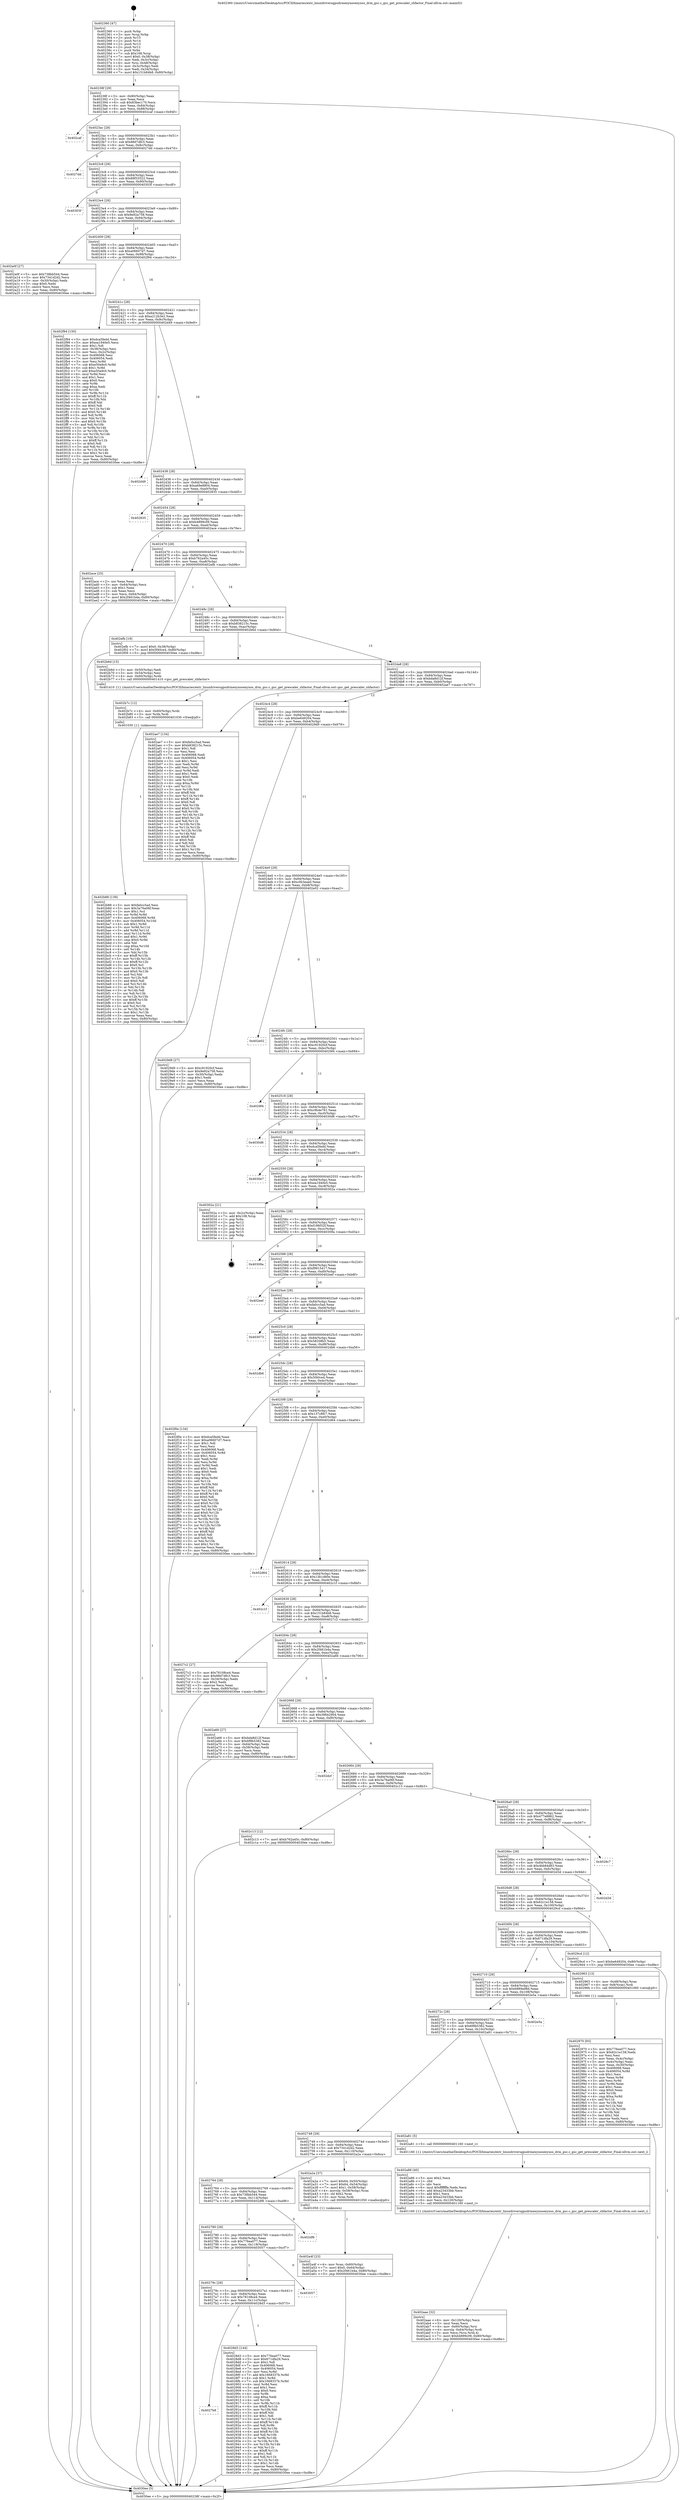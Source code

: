 digraph "0x402360" {
  label = "0x402360 (/mnt/c/Users/mathe/Desktop/tcc/POCII/binaries/extr_linuxdriversgpudrmexynosexynos_drm_gsc.c_gsc_get_prescaler_shfactor_Final-ollvm.out::main(0))"
  labelloc = "t"
  node[shape=record]

  Entry [label="",width=0.3,height=0.3,shape=circle,fillcolor=black,style=filled]
  "0x40238f" [label="{
     0x40238f [29]\l
     | [instrs]\l
     &nbsp;&nbsp;0x40238f \<+3\>: mov -0x80(%rbp),%eax\l
     &nbsp;&nbsp;0x402392 \<+2\>: mov %eax,%ecx\l
     &nbsp;&nbsp;0x402394 \<+6\>: sub $0x83bec170,%ecx\l
     &nbsp;&nbsp;0x40239a \<+6\>: mov %eax,-0x84(%rbp)\l
     &nbsp;&nbsp;0x4023a0 \<+6\>: mov %ecx,-0x88(%rbp)\l
     &nbsp;&nbsp;0x4023a6 \<+6\>: je 0000000000402caf \<main+0x94f\>\l
  }"]
  "0x402caf" [label="{
     0x402caf\l
  }", style=dashed]
  "0x4023ac" [label="{
     0x4023ac [28]\l
     | [instrs]\l
     &nbsp;&nbsp;0x4023ac \<+5\>: jmp 00000000004023b1 \<main+0x51\>\l
     &nbsp;&nbsp;0x4023b1 \<+6\>: mov -0x84(%rbp),%eax\l
     &nbsp;&nbsp;0x4023b7 \<+5\>: sub $0x88d7dfc3,%eax\l
     &nbsp;&nbsp;0x4023bc \<+6\>: mov %eax,-0x8c(%rbp)\l
     &nbsp;&nbsp;0x4023c2 \<+6\>: je 00000000004027dd \<main+0x47d\>\l
  }"]
  Exit [label="",width=0.3,height=0.3,shape=circle,fillcolor=black,style=filled,peripheries=2]
  "0x4027dd" [label="{
     0x4027dd\l
  }", style=dashed]
  "0x4023c8" [label="{
     0x4023c8 [28]\l
     | [instrs]\l
     &nbsp;&nbsp;0x4023c8 \<+5\>: jmp 00000000004023cd \<main+0x6d\>\l
     &nbsp;&nbsp;0x4023cd \<+6\>: mov -0x84(%rbp),%eax\l
     &nbsp;&nbsp;0x4023d3 \<+5\>: sub $0x89f33522,%eax\l
     &nbsp;&nbsp;0x4023d8 \<+6\>: mov %eax,-0x90(%rbp)\l
     &nbsp;&nbsp;0x4023de \<+6\>: je 000000000040303f \<main+0xcdf\>\l
  }"]
  "0x402b88" [label="{
     0x402b88 [139]\l
     | [instrs]\l
     &nbsp;&nbsp;0x402b88 \<+5\>: mov $0xfa0cc5ad,%esi\l
     &nbsp;&nbsp;0x402b8d \<+5\>: mov $0x3a76a06f,%eax\l
     &nbsp;&nbsp;0x402b92 \<+2\>: mov $0x1,%cl\l
     &nbsp;&nbsp;0x402b94 \<+3\>: xor %r8d,%r8d\l
     &nbsp;&nbsp;0x402b97 \<+8\>: mov 0x406068,%r9d\l
     &nbsp;&nbsp;0x402b9f \<+8\>: mov 0x406054,%r10d\l
     &nbsp;&nbsp;0x402ba7 \<+4\>: sub $0x1,%r8d\l
     &nbsp;&nbsp;0x402bab \<+3\>: mov %r9d,%r11d\l
     &nbsp;&nbsp;0x402bae \<+3\>: add %r8d,%r11d\l
     &nbsp;&nbsp;0x402bb1 \<+4\>: imul %r11d,%r9d\l
     &nbsp;&nbsp;0x402bb5 \<+4\>: and $0x1,%r9d\l
     &nbsp;&nbsp;0x402bb9 \<+4\>: cmp $0x0,%r9d\l
     &nbsp;&nbsp;0x402bbd \<+3\>: sete %bl\l
     &nbsp;&nbsp;0x402bc0 \<+4\>: cmp $0xa,%r10d\l
     &nbsp;&nbsp;0x402bc4 \<+4\>: setl %r14b\l
     &nbsp;&nbsp;0x402bc8 \<+3\>: mov %bl,%r15b\l
     &nbsp;&nbsp;0x402bcb \<+4\>: xor $0xff,%r15b\l
     &nbsp;&nbsp;0x402bcf \<+3\>: mov %r14b,%r12b\l
     &nbsp;&nbsp;0x402bd2 \<+4\>: xor $0xff,%r12b\l
     &nbsp;&nbsp;0x402bd6 \<+3\>: xor $0x0,%cl\l
     &nbsp;&nbsp;0x402bd9 \<+3\>: mov %r15b,%r13b\l
     &nbsp;&nbsp;0x402bdc \<+4\>: and $0x0,%r13b\l
     &nbsp;&nbsp;0x402be0 \<+2\>: and %cl,%bl\l
     &nbsp;&nbsp;0x402be2 \<+3\>: mov %r12b,%dl\l
     &nbsp;&nbsp;0x402be5 \<+3\>: and $0x0,%dl\l
     &nbsp;&nbsp;0x402be8 \<+3\>: and %cl,%r14b\l
     &nbsp;&nbsp;0x402beb \<+3\>: or %bl,%r13b\l
     &nbsp;&nbsp;0x402bee \<+3\>: or %r14b,%dl\l
     &nbsp;&nbsp;0x402bf1 \<+3\>: xor %dl,%r13b\l
     &nbsp;&nbsp;0x402bf4 \<+3\>: or %r12b,%r15b\l
     &nbsp;&nbsp;0x402bf7 \<+4\>: xor $0xff,%r15b\l
     &nbsp;&nbsp;0x402bfb \<+3\>: or $0x0,%cl\l
     &nbsp;&nbsp;0x402bfe \<+3\>: and %cl,%r15b\l
     &nbsp;&nbsp;0x402c01 \<+3\>: or %r15b,%r13b\l
     &nbsp;&nbsp;0x402c04 \<+4\>: test $0x1,%r13b\l
     &nbsp;&nbsp;0x402c08 \<+3\>: cmovne %eax,%esi\l
     &nbsp;&nbsp;0x402c0b \<+3\>: mov %esi,-0x80(%rbp)\l
     &nbsp;&nbsp;0x402c0e \<+5\>: jmp 00000000004030ee \<main+0xd8e\>\l
  }"]
  "0x40303f" [label="{
     0x40303f\l
  }", style=dashed]
  "0x4023e4" [label="{
     0x4023e4 [28]\l
     | [instrs]\l
     &nbsp;&nbsp;0x4023e4 \<+5\>: jmp 00000000004023e9 \<main+0x89\>\l
     &nbsp;&nbsp;0x4023e9 \<+6\>: mov -0x84(%rbp),%eax\l
     &nbsp;&nbsp;0x4023ef \<+5\>: sub $0x9e92a758,%eax\l
     &nbsp;&nbsp;0x4023f4 \<+6\>: mov %eax,-0x94(%rbp)\l
     &nbsp;&nbsp;0x4023fa \<+6\>: je 0000000000402a0f \<main+0x6af\>\l
  }"]
  "0x402b7c" [label="{
     0x402b7c [12]\l
     | [instrs]\l
     &nbsp;&nbsp;0x402b7c \<+4\>: mov -0x60(%rbp),%rdx\l
     &nbsp;&nbsp;0x402b80 \<+3\>: mov %rdx,%rdi\l
     &nbsp;&nbsp;0x402b83 \<+5\>: call 0000000000401030 \<free@plt\>\l
     | [calls]\l
     &nbsp;&nbsp;0x401030 \{1\} (unknown)\l
  }"]
  "0x402a0f" [label="{
     0x402a0f [27]\l
     | [instrs]\l
     &nbsp;&nbsp;0x402a0f \<+5\>: mov $0x738bb544,%eax\l
     &nbsp;&nbsp;0x402a14 \<+5\>: mov $0x7341d2d2,%ecx\l
     &nbsp;&nbsp;0x402a19 \<+3\>: mov -0x30(%rbp),%edx\l
     &nbsp;&nbsp;0x402a1c \<+3\>: cmp $0x0,%edx\l
     &nbsp;&nbsp;0x402a1f \<+3\>: cmove %ecx,%eax\l
     &nbsp;&nbsp;0x402a22 \<+3\>: mov %eax,-0x80(%rbp)\l
     &nbsp;&nbsp;0x402a25 \<+5\>: jmp 00000000004030ee \<main+0xd8e\>\l
  }"]
  "0x402400" [label="{
     0x402400 [28]\l
     | [instrs]\l
     &nbsp;&nbsp;0x402400 \<+5\>: jmp 0000000000402405 \<main+0xa5\>\l
     &nbsp;&nbsp;0x402405 \<+6\>: mov -0x84(%rbp),%eax\l
     &nbsp;&nbsp;0x40240b \<+5\>: sub $0xa06607d7,%eax\l
     &nbsp;&nbsp;0x402410 \<+6\>: mov %eax,-0x98(%rbp)\l
     &nbsp;&nbsp;0x402416 \<+6\>: je 0000000000402f94 \<main+0xc34\>\l
  }"]
  "0x402aae" [label="{
     0x402aae [32]\l
     | [instrs]\l
     &nbsp;&nbsp;0x402aae \<+6\>: mov -0x120(%rbp),%ecx\l
     &nbsp;&nbsp;0x402ab4 \<+3\>: imul %eax,%ecx\l
     &nbsp;&nbsp;0x402ab7 \<+4\>: mov -0x60(%rbp),%rsi\l
     &nbsp;&nbsp;0x402abb \<+4\>: movslq -0x64(%rbp),%rdi\l
     &nbsp;&nbsp;0x402abf \<+3\>: mov %ecx,(%rsi,%rdi,4)\l
     &nbsp;&nbsp;0x402ac2 \<+7\>: movl $0xb4899c09,-0x80(%rbp)\l
     &nbsp;&nbsp;0x402ac9 \<+5\>: jmp 00000000004030ee \<main+0xd8e\>\l
  }"]
  "0x402f94" [label="{
     0x402f94 [150]\l
     | [instrs]\l
     &nbsp;&nbsp;0x402f94 \<+5\>: mov $0xdca5fedd,%eax\l
     &nbsp;&nbsp;0x402f99 \<+5\>: mov $0xea1940e5,%ecx\l
     &nbsp;&nbsp;0x402f9e \<+2\>: mov $0x1,%dl\l
     &nbsp;&nbsp;0x402fa0 \<+3\>: mov -0x38(%rbp),%esi\l
     &nbsp;&nbsp;0x402fa3 \<+3\>: mov %esi,-0x2c(%rbp)\l
     &nbsp;&nbsp;0x402fa6 \<+7\>: mov 0x406068,%esi\l
     &nbsp;&nbsp;0x402fad \<+7\>: mov 0x406054,%edi\l
     &nbsp;&nbsp;0x402fb4 \<+3\>: mov %esi,%r8d\l
     &nbsp;&nbsp;0x402fb7 \<+7\>: sub $0xe50a9c0,%r8d\l
     &nbsp;&nbsp;0x402fbe \<+4\>: sub $0x1,%r8d\l
     &nbsp;&nbsp;0x402fc2 \<+7\>: add $0xe50a9c0,%r8d\l
     &nbsp;&nbsp;0x402fc9 \<+4\>: imul %r8d,%esi\l
     &nbsp;&nbsp;0x402fcd \<+3\>: and $0x1,%esi\l
     &nbsp;&nbsp;0x402fd0 \<+3\>: cmp $0x0,%esi\l
     &nbsp;&nbsp;0x402fd3 \<+4\>: sete %r9b\l
     &nbsp;&nbsp;0x402fd7 \<+3\>: cmp $0xa,%edi\l
     &nbsp;&nbsp;0x402fda \<+4\>: setl %r10b\l
     &nbsp;&nbsp;0x402fde \<+3\>: mov %r9b,%r11b\l
     &nbsp;&nbsp;0x402fe1 \<+4\>: xor $0xff,%r11b\l
     &nbsp;&nbsp;0x402fe5 \<+3\>: mov %r10b,%bl\l
     &nbsp;&nbsp;0x402fe8 \<+3\>: xor $0xff,%bl\l
     &nbsp;&nbsp;0x402feb \<+3\>: xor $0x0,%dl\l
     &nbsp;&nbsp;0x402fee \<+3\>: mov %r11b,%r14b\l
     &nbsp;&nbsp;0x402ff1 \<+4\>: and $0x0,%r14b\l
     &nbsp;&nbsp;0x402ff5 \<+3\>: and %dl,%r9b\l
     &nbsp;&nbsp;0x402ff8 \<+3\>: mov %bl,%r15b\l
     &nbsp;&nbsp;0x402ffb \<+4\>: and $0x0,%r15b\l
     &nbsp;&nbsp;0x402fff \<+3\>: and %dl,%r10b\l
     &nbsp;&nbsp;0x403002 \<+3\>: or %r9b,%r14b\l
     &nbsp;&nbsp;0x403005 \<+3\>: or %r10b,%r15b\l
     &nbsp;&nbsp;0x403008 \<+3\>: xor %r15b,%r14b\l
     &nbsp;&nbsp;0x40300b \<+3\>: or %bl,%r11b\l
     &nbsp;&nbsp;0x40300e \<+4\>: xor $0xff,%r11b\l
     &nbsp;&nbsp;0x403012 \<+3\>: or $0x0,%dl\l
     &nbsp;&nbsp;0x403015 \<+3\>: and %dl,%r11b\l
     &nbsp;&nbsp;0x403018 \<+3\>: or %r11b,%r14b\l
     &nbsp;&nbsp;0x40301b \<+4\>: test $0x1,%r14b\l
     &nbsp;&nbsp;0x40301f \<+3\>: cmovne %ecx,%eax\l
     &nbsp;&nbsp;0x403022 \<+3\>: mov %eax,-0x80(%rbp)\l
     &nbsp;&nbsp;0x403025 \<+5\>: jmp 00000000004030ee \<main+0xd8e\>\l
  }"]
  "0x40241c" [label="{
     0x40241c [28]\l
     | [instrs]\l
     &nbsp;&nbsp;0x40241c \<+5\>: jmp 0000000000402421 \<main+0xc1\>\l
     &nbsp;&nbsp;0x402421 \<+6\>: mov -0x84(%rbp),%eax\l
     &nbsp;&nbsp;0x402427 \<+5\>: sub $0xa212b3e2,%eax\l
     &nbsp;&nbsp;0x40242c \<+6\>: mov %eax,-0x9c(%rbp)\l
     &nbsp;&nbsp;0x402432 \<+6\>: je 0000000000402d49 \<main+0x9e9\>\l
  }"]
  "0x402a86" [label="{
     0x402a86 [40]\l
     | [instrs]\l
     &nbsp;&nbsp;0x402a86 \<+5\>: mov $0x2,%ecx\l
     &nbsp;&nbsp;0x402a8b \<+1\>: cltd\l
     &nbsp;&nbsp;0x402a8c \<+2\>: idiv %ecx\l
     &nbsp;&nbsp;0x402a8e \<+6\>: imul $0xfffffffe,%edx,%ecx\l
     &nbsp;&nbsp;0x402a94 \<+6\>: add $0xa23433bb,%ecx\l
     &nbsp;&nbsp;0x402a9a \<+3\>: add $0x1,%ecx\l
     &nbsp;&nbsp;0x402a9d \<+6\>: sub $0xa23433bb,%ecx\l
     &nbsp;&nbsp;0x402aa3 \<+6\>: mov %ecx,-0x120(%rbp)\l
     &nbsp;&nbsp;0x402aa9 \<+5\>: call 0000000000401160 \<next_i\>\l
     | [calls]\l
     &nbsp;&nbsp;0x401160 \{1\} (/mnt/c/Users/mathe/Desktop/tcc/POCII/binaries/extr_linuxdriversgpudrmexynosexynos_drm_gsc.c_gsc_get_prescaler_shfactor_Final-ollvm.out::next_i)\l
  }"]
  "0x402d49" [label="{
     0x402d49\l
  }", style=dashed]
  "0x402438" [label="{
     0x402438 [28]\l
     | [instrs]\l
     &nbsp;&nbsp;0x402438 \<+5\>: jmp 000000000040243d \<main+0xdd\>\l
     &nbsp;&nbsp;0x40243d \<+6\>: mov -0x84(%rbp),%eax\l
     &nbsp;&nbsp;0x402443 \<+5\>: sub $0xa69e8804,%eax\l
     &nbsp;&nbsp;0x402448 \<+6\>: mov %eax,-0xa0(%rbp)\l
     &nbsp;&nbsp;0x40244e \<+6\>: je 0000000000402835 \<main+0x4d5\>\l
  }"]
  "0x402a4f" [label="{
     0x402a4f [23]\l
     | [instrs]\l
     &nbsp;&nbsp;0x402a4f \<+4\>: mov %rax,-0x60(%rbp)\l
     &nbsp;&nbsp;0x402a53 \<+7\>: movl $0x0,-0x64(%rbp)\l
     &nbsp;&nbsp;0x402a5a \<+7\>: movl $0x2f461b4a,-0x80(%rbp)\l
     &nbsp;&nbsp;0x402a61 \<+5\>: jmp 00000000004030ee \<main+0xd8e\>\l
  }"]
  "0x402835" [label="{
     0x402835\l
  }", style=dashed]
  "0x402454" [label="{
     0x402454 [28]\l
     | [instrs]\l
     &nbsp;&nbsp;0x402454 \<+5\>: jmp 0000000000402459 \<main+0xf9\>\l
     &nbsp;&nbsp;0x402459 \<+6\>: mov -0x84(%rbp),%eax\l
     &nbsp;&nbsp;0x40245f \<+5\>: sub $0xb4899c09,%eax\l
     &nbsp;&nbsp;0x402464 \<+6\>: mov %eax,-0xa4(%rbp)\l
     &nbsp;&nbsp;0x40246a \<+6\>: je 0000000000402ace \<main+0x76e\>\l
  }"]
  "0x402970" [label="{
     0x402970 [93]\l
     | [instrs]\l
     &nbsp;&nbsp;0x402970 \<+5\>: mov $0x776ea077,%ecx\l
     &nbsp;&nbsp;0x402975 \<+5\>: mov $0x62c1e158,%edx\l
     &nbsp;&nbsp;0x40297a \<+2\>: xor %esi,%esi\l
     &nbsp;&nbsp;0x40297c \<+3\>: mov %eax,-0x4c(%rbp)\l
     &nbsp;&nbsp;0x40297f \<+3\>: mov -0x4c(%rbp),%eax\l
     &nbsp;&nbsp;0x402982 \<+3\>: mov %eax,-0x30(%rbp)\l
     &nbsp;&nbsp;0x402985 \<+7\>: mov 0x406068,%eax\l
     &nbsp;&nbsp;0x40298c \<+8\>: mov 0x406054,%r8d\l
     &nbsp;&nbsp;0x402994 \<+3\>: sub $0x1,%esi\l
     &nbsp;&nbsp;0x402997 \<+3\>: mov %eax,%r9d\l
     &nbsp;&nbsp;0x40299a \<+3\>: add %esi,%r9d\l
     &nbsp;&nbsp;0x40299d \<+4\>: imul %r9d,%eax\l
     &nbsp;&nbsp;0x4029a1 \<+3\>: and $0x1,%eax\l
     &nbsp;&nbsp;0x4029a4 \<+3\>: cmp $0x0,%eax\l
     &nbsp;&nbsp;0x4029a7 \<+4\>: sete %r10b\l
     &nbsp;&nbsp;0x4029ab \<+4\>: cmp $0xa,%r8d\l
     &nbsp;&nbsp;0x4029af \<+4\>: setl %r11b\l
     &nbsp;&nbsp;0x4029b3 \<+3\>: mov %r10b,%bl\l
     &nbsp;&nbsp;0x4029b6 \<+3\>: and %r11b,%bl\l
     &nbsp;&nbsp;0x4029b9 \<+3\>: xor %r11b,%r10b\l
     &nbsp;&nbsp;0x4029bc \<+3\>: or %r10b,%bl\l
     &nbsp;&nbsp;0x4029bf \<+3\>: test $0x1,%bl\l
     &nbsp;&nbsp;0x4029c2 \<+3\>: cmovne %edx,%ecx\l
     &nbsp;&nbsp;0x4029c5 \<+3\>: mov %ecx,-0x80(%rbp)\l
     &nbsp;&nbsp;0x4029c8 \<+5\>: jmp 00000000004030ee \<main+0xd8e\>\l
  }"]
  "0x402ace" [label="{
     0x402ace [25]\l
     | [instrs]\l
     &nbsp;&nbsp;0x402ace \<+2\>: xor %eax,%eax\l
     &nbsp;&nbsp;0x402ad0 \<+3\>: mov -0x64(%rbp),%ecx\l
     &nbsp;&nbsp;0x402ad3 \<+3\>: sub $0x1,%eax\l
     &nbsp;&nbsp;0x402ad6 \<+2\>: sub %eax,%ecx\l
     &nbsp;&nbsp;0x402ad8 \<+3\>: mov %ecx,-0x64(%rbp)\l
     &nbsp;&nbsp;0x402adb \<+7\>: movl $0x2f461b4a,-0x80(%rbp)\l
     &nbsp;&nbsp;0x402ae2 \<+5\>: jmp 00000000004030ee \<main+0xd8e\>\l
  }"]
  "0x402470" [label="{
     0x402470 [28]\l
     | [instrs]\l
     &nbsp;&nbsp;0x402470 \<+5\>: jmp 0000000000402475 \<main+0x115\>\l
     &nbsp;&nbsp;0x402475 \<+6\>: mov -0x84(%rbp),%eax\l
     &nbsp;&nbsp;0x40247b \<+5\>: sub $0xb762a45c,%eax\l
     &nbsp;&nbsp;0x402480 \<+6\>: mov %eax,-0xa8(%rbp)\l
     &nbsp;&nbsp;0x402486 \<+6\>: je 0000000000402efb \<main+0xb9b\>\l
  }"]
  "0x4027b8" [label="{
     0x4027b8\l
  }", style=dashed]
  "0x402efb" [label="{
     0x402efb [19]\l
     | [instrs]\l
     &nbsp;&nbsp;0x402efb \<+7\>: movl $0x0,-0x38(%rbp)\l
     &nbsp;&nbsp;0x402f02 \<+7\>: movl $0x5f40ce4,-0x80(%rbp)\l
     &nbsp;&nbsp;0x402f09 \<+5\>: jmp 00000000004030ee \<main+0xd8e\>\l
  }"]
  "0x40248c" [label="{
     0x40248c [28]\l
     | [instrs]\l
     &nbsp;&nbsp;0x40248c \<+5\>: jmp 0000000000402491 \<main+0x131\>\l
     &nbsp;&nbsp;0x402491 \<+6\>: mov -0x84(%rbp),%eax\l
     &nbsp;&nbsp;0x402497 \<+5\>: sub $0xb838215c,%eax\l
     &nbsp;&nbsp;0x40249c \<+6\>: mov %eax,-0xac(%rbp)\l
     &nbsp;&nbsp;0x4024a2 \<+6\>: je 0000000000402b6d \<main+0x80d\>\l
  }"]
  "0x4028d3" [label="{
     0x4028d3 [144]\l
     | [instrs]\l
     &nbsp;&nbsp;0x4028d3 \<+5\>: mov $0x776ea077,%eax\l
     &nbsp;&nbsp;0x4028d8 \<+5\>: mov $0x671dfa29,%ecx\l
     &nbsp;&nbsp;0x4028dd \<+2\>: mov $0x1,%dl\l
     &nbsp;&nbsp;0x4028df \<+7\>: mov 0x406068,%esi\l
     &nbsp;&nbsp;0x4028e6 \<+7\>: mov 0x406054,%edi\l
     &nbsp;&nbsp;0x4028ed \<+3\>: mov %esi,%r8d\l
     &nbsp;&nbsp;0x4028f0 \<+7\>: add $0x1668337b,%r8d\l
     &nbsp;&nbsp;0x4028f7 \<+4\>: sub $0x1,%r8d\l
     &nbsp;&nbsp;0x4028fb \<+7\>: sub $0x1668337b,%r8d\l
     &nbsp;&nbsp;0x402902 \<+4\>: imul %r8d,%esi\l
     &nbsp;&nbsp;0x402906 \<+3\>: and $0x1,%esi\l
     &nbsp;&nbsp;0x402909 \<+3\>: cmp $0x0,%esi\l
     &nbsp;&nbsp;0x40290c \<+4\>: sete %r9b\l
     &nbsp;&nbsp;0x402910 \<+3\>: cmp $0xa,%edi\l
     &nbsp;&nbsp;0x402913 \<+4\>: setl %r10b\l
     &nbsp;&nbsp;0x402917 \<+3\>: mov %r9b,%r11b\l
     &nbsp;&nbsp;0x40291a \<+4\>: xor $0xff,%r11b\l
     &nbsp;&nbsp;0x40291e \<+3\>: mov %r10b,%bl\l
     &nbsp;&nbsp;0x402921 \<+3\>: xor $0xff,%bl\l
     &nbsp;&nbsp;0x402924 \<+3\>: xor $0x1,%dl\l
     &nbsp;&nbsp;0x402927 \<+3\>: mov %r11b,%r14b\l
     &nbsp;&nbsp;0x40292a \<+4\>: and $0xff,%r14b\l
     &nbsp;&nbsp;0x40292e \<+3\>: and %dl,%r9b\l
     &nbsp;&nbsp;0x402931 \<+3\>: mov %bl,%r15b\l
     &nbsp;&nbsp;0x402934 \<+4\>: and $0xff,%r15b\l
     &nbsp;&nbsp;0x402938 \<+3\>: and %dl,%r10b\l
     &nbsp;&nbsp;0x40293b \<+3\>: or %r9b,%r14b\l
     &nbsp;&nbsp;0x40293e \<+3\>: or %r10b,%r15b\l
     &nbsp;&nbsp;0x402941 \<+3\>: xor %r15b,%r14b\l
     &nbsp;&nbsp;0x402944 \<+3\>: or %bl,%r11b\l
     &nbsp;&nbsp;0x402947 \<+4\>: xor $0xff,%r11b\l
     &nbsp;&nbsp;0x40294b \<+3\>: or $0x1,%dl\l
     &nbsp;&nbsp;0x40294e \<+3\>: and %dl,%r11b\l
     &nbsp;&nbsp;0x402951 \<+3\>: or %r11b,%r14b\l
     &nbsp;&nbsp;0x402954 \<+4\>: test $0x1,%r14b\l
     &nbsp;&nbsp;0x402958 \<+3\>: cmovne %ecx,%eax\l
     &nbsp;&nbsp;0x40295b \<+3\>: mov %eax,-0x80(%rbp)\l
     &nbsp;&nbsp;0x40295e \<+5\>: jmp 00000000004030ee \<main+0xd8e\>\l
  }"]
  "0x402b6d" [label="{
     0x402b6d [15]\l
     | [instrs]\l
     &nbsp;&nbsp;0x402b6d \<+3\>: mov -0x50(%rbp),%edi\l
     &nbsp;&nbsp;0x402b70 \<+3\>: mov -0x54(%rbp),%esi\l
     &nbsp;&nbsp;0x402b73 \<+4\>: mov -0x60(%rbp),%rdx\l
     &nbsp;&nbsp;0x402b77 \<+5\>: call 0000000000401410 \<gsc_get_prescaler_shfactor\>\l
     | [calls]\l
     &nbsp;&nbsp;0x401410 \{1\} (/mnt/c/Users/mathe/Desktop/tcc/POCII/binaries/extr_linuxdriversgpudrmexynosexynos_drm_gsc.c_gsc_get_prescaler_shfactor_Final-ollvm.out::gsc_get_prescaler_shfactor)\l
  }"]
  "0x4024a8" [label="{
     0x4024a8 [28]\l
     | [instrs]\l
     &nbsp;&nbsp;0x4024a8 \<+5\>: jmp 00000000004024ad \<main+0x14d\>\l
     &nbsp;&nbsp;0x4024ad \<+6\>: mov -0x84(%rbp),%eax\l
     &nbsp;&nbsp;0x4024b3 \<+5\>: sub $0xbda8d12f,%eax\l
     &nbsp;&nbsp;0x4024b8 \<+6\>: mov %eax,-0xb0(%rbp)\l
     &nbsp;&nbsp;0x4024be \<+6\>: je 0000000000402ae7 \<main+0x787\>\l
  }"]
  "0x40279c" [label="{
     0x40279c [28]\l
     | [instrs]\l
     &nbsp;&nbsp;0x40279c \<+5\>: jmp 00000000004027a1 \<main+0x441\>\l
     &nbsp;&nbsp;0x4027a1 \<+6\>: mov -0x84(%rbp),%eax\l
     &nbsp;&nbsp;0x4027a7 \<+5\>: sub $0x78108ce4,%eax\l
     &nbsp;&nbsp;0x4027ac \<+6\>: mov %eax,-0x11c(%rbp)\l
     &nbsp;&nbsp;0x4027b2 \<+6\>: je 00000000004028d3 \<main+0x573\>\l
  }"]
  "0x402ae7" [label="{
     0x402ae7 [134]\l
     | [instrs]\l
     &nbsp;&nbsp;0x402ae7 \<+5\>: mov $0xfa0cc5ad,%eax\l
     &nbsp;&nbsp;0x402aec \<+5\>: mov $0xb838215c,%ecx\l
     &nbsp;&nbsp;0x402af1 \<+2\>: mov $0x1,%dl\l
     &nbsp;&nbsp;0x402af3 \<+2\>: xor %esi,%esi\l
     &nbsp;&nbsp;0x402af5 \<+7\>: mov 0x406068,%edi\l
     &nbsp;&nbsp;0x402afc \<+8\>: mov 0x406054,%r8d\l
     &nbsp;&nbsp;0x402b04 \<+3\>: sub $0x1,%esi\l
     &nbsp;&nbsp;0x402b07 \<+3\>: mov %edi,%r9d\l
     &nbsp;&nbsp;0x402b0a \<+3\>: add %esi,%r9d\l
     &nbsp;&nbsp;0x402b0d \<+4\>: imul %r9d,%edi\l
     &nbsp;&nbsp;0x402b11 \<+3\>: and $0x1,%edi\l
     &nbsp;&nbsp;0x402b14 \<+3\>: cmp $0x0,%edi\l
     &nbsp;&nbsp;0x402b17 \<+4\>: sete %r10b\l
     &nbsp;&nbsp;0x402b1b \<+4\>: cmp $0xa,%r8d\l
     &nbsp;&nbsp;0x402b1f \<+4\>: setl %r11b\l
     &nbsp;&nbsp;0x402b23 \<+3\>: mov %r10b,%bl\l
     &nbsp;&nbsp;0x402b26 \<+3\>: xor $0xff,%bl\l
     &nbsp;&nbsp;0x402b29 \<+3\>: mov %r11b,%r14b\l
     &nbsp;&nbsp;0x402b2c \<+4\>: xor $0xff,%r14b\l
     &nbsp;&nbsp;0x402b30 \<+3\>: xor $0x0,%dl\l
     &nbsp;&nbsp;0x402b33 \<+3\>: mov %bl,%r15b\l
     &nbsp;&nbsp;0x402b36 \<+4\>: and $0x0,%r15b\l
     &nbsp;&nbsp;0x402b3a \<+3\>: and %dl,%r10b\l
     &nbsp;&nbsp;0x402b3d \<+3\>: mov %r14b,%r12b\l
     &nbsp;&nbsp;0x402b40 \<+4\>: and $0x0,%r12b\l
     &nbsp;&nbsp;0x402b44 \<+3\>: and %dl,%r11b\l
     &nbsp;&nbsp;0x402b47 \<+3\>: or %r10b,%r15b\l
     &nbsp;&nbsp;0x402b4a \<+3\>: or %r11b,%r12b\l
     &nbsp;&nbsp;0x402b4d \<+3\>: xor %r12b,%r15b\l
     &nbsp;&nbsp;0x402b50 \<+3\>: or %r14b,%bl\l
     &nbsp;&nbsp;0x402b53 \<+3\>: xor $0xff,%bl\l
     &nbsp;&nbsp;0x402b56 \<+3\>: or $0x0,%dl\l
     &nbsp;&nbsp;0x402b59 \<+2\>: and %dl,%bl\l
     &nbsp;&nbsp;0x402b5b \<+3\>: or %bl,%r15b\l
     &nbsp;&nbsp;0x402b5e \<+4\>: test $0x1,%r15b\l
     &nbsp;&nbsp;0x402b62 \<+3\>: cmovne %ecx,%eax\l
     &nbsp;&nbsp;0x402b65 \<+3\>: mov %eax,-0x80(%rbp)\l
     &nbsp;&nbsp;0x402b68 \<+5\>: jmp 00000000004030ee \<main+0xd8e\>\l
  }"]
  "0x4024c4" [label="{
     0x4024c4 [28]\l
     | [instrs]\l
     &nbsp;&nbsp;0x4024c4 \<+5\>: jmp 00000000004024c9 \<main+0x169\>\l
     &nbsp;&nbsp;0x4024c9 \<+6\>: mov -0x84(%rbp),%eax\l
     &nbsp;&nbsp;0x4024cf \<+5\>: sub $0xbe649204,%eax\l
     &nbsp;&nbsp;0x4024d4 \<+6\>: mov %eax,-0xb4(%rbp)\l
     &nbsp;&nbsp;0x4024da \<+6\>: je 00000000004029d9 \<main+0x679\>\l
  }"]
  "0x403057" [label="{
     0x403057\l
  }", style=dashed]
  "0x4029d9" [label="{
     0x4029d9 [27]\l
     | [instrs]\l
     &nbsp;&nbsp;0x4029d9 \<+5\>: mov $0xc91920cf,%eax\l
     &nbsp;&nbsp;0x4029de \<+5\>: mov $0x9e92a758,%ecx\l
     &nbsp;&nbsp;0x4029e3 \<+3\>: mov -0x30(%rbp),%edx\l
     &nbsp;&nbsp;0x4029e6 \<+3\>: cmp $0x1,%edx\l
     &nbsp;&nbsp;0x4029e9 \<+3\>: cmovl %ecx,%eax\l
     &nbsp;&nbsp;0x4029ec \<+3\>: mov %eax,-0x80(%rbp)\l
     &nbsp;&nbsp;0x4029ef \<+5\>: jmp 00000000004030ee \<main+0xd8e\>\l
  }"]
  "0x4024e0" [label="{
     0x4024e0 [28]\l
     | [instrs]\l
     &nbsp;&nbsp;0x4024e0 \<+5\>: jmp 00000000004024e5 \<main+0x185\>\l
     &nbsp;&nbsp;0x4024e5 \<+6\>: mov -0x84(%rbp),%eax\l
     &nbsp;&nbsp;0x4024eb \<+5\>: sub $0xc0b3eaa0,%eax\l
     &nbsp;&nbsp;0x4024f0 \<+6\>: mov %eax,-0xb8(%rbp)\l
     &nbsp;&nbsp;0x4024f6 \<+6\>: je 0000000000402e02 \<main+0xaa2\>\l
  }"]
  "0x402780" [label="{
     0x402780 [28]\l
     | [instrs]\l
     &nbsp;&nbsp;0x402780 \<+5\>: jmp 0000000000402785 \<main+0x425\>\l
     &nbsp;&nbsp;0x402785 \<+6\>: mov -0x84(%rbp),%eax\l
     &nbsp;&nbsp;0x40278b \<+5\>: sub $0x776ea077,%eax\l
     &nbsp;&nbsp;0x402790 \<+6\>: mov %eax,-0x118(%rbp)\l
     &nbsp;&nbsp;0x402796 \<+6\>: je 0000000000403057 \<main+0xcf7\>\l
  }"]
  "0x402e02" [label="{
     0x402e02\l
  }", style=dashed]
  "0x4024fc" [label="{
     0x4024fc [28]\l
     | [instrs]\l
     &nbsp;&nbsp;0x4024fc \<+5\>: jmp 0000000000402501 \<main+0x1a1\>\l
     &nbsp;&nbsp;0x402501 \<+6\>: mov -0x84(%rbp),%eax\l
     &nbsp;&nbsp;0x402507 \<+5\>: sub $0xc91920cf,%eax\l
     &nbsp;&nbsp;0x40250c \<+6\>: mov %eax,-0xbc(%rbp)\l
     &nbsp;&nbsp;0x402512 \<+6\>: je 00000000004029f4 \<main+0x694\>\l
  }"]
  "0x402df6" [label="{
     0x402df6\l
  }", style=dashed]
  "0x4029f4" [label="{
     0x4029f4\l
  }", style=dashed]
  "0x402518" [label="{
     0x402518 [28]\l
     | [instrs]\l
     &nbsp;&nbsp;0x402518 \<+5\>: jmp 000000000040251d \<main+0x1bd\>\l
     &nbsp;&nbsp;0x40251d \<+6\>: mov -0x84(%rbp),%eax\l
     &nbsp;&nbsp;0x402523 \<+5\>: sub $0xc9b4e761,%eax\l
     &nbsp;&nbsp;0x402528 \<+6\>: mov %eax,-0xc0(%rbp)\l
     &nbsp;&nbsp;0x40252e \<+6\>: je 00000000004030d6 \<main+0xd76\>\l
  }"]
  "0x402764" [label="{
     0x402764 [28]\l
     | [instrs]\l
     &nbsp;&nbsp;0x402764 \<+5\>: jmp 0000000000402769 \<main+0x409\>\l
     &nbsp;&nbsp;0x402769 \<+6\>: mov -0x84(%rbp),%eax\l
     &nbsp;&nbsp;0x40276f \<+5\>: sub $0x738bb544,%eax\l
     &nbsp;&nbsp;0x402774 \<+6\>: mov %eax,-0x114(%rbp)\l
     &nbsp;&nbsp;0x40277a \<+6\>: je 0000000000402df6 \<main+0xa96\>\l
  }"]
  "0x4030d6" [label="{
     0x4030d6\l
  }", style=dashed]
  "0x402534" [label="{
     0x402534 [28]\l
     | [instrs]\l
     &nbsp;&nbsp;0x402534 \<+5\>: jmp 0000000000402539 \<main+0x1d9\>\l
     &nbsp;&nbsp;0x402539 \<+6\>: mov -0x84(%rbp),%eax\l
     &nbsp;&nbsp;0x40253f \<+5\>: sub $0xdca5fedd,%eax\l
     &nbsp;&nbsp;0x402544 \<+6\>: mov %eax,-0xc4(%rbp)\l
     &nbsp;&nbsp;0x40254a \<+6\>: je 00000000004030e7 \<main+0xd87\>\l
  }"]
  "0x402a2a" [label="{
     0x402a2a [37]\l
     | [instrs]\l
     &nbsp;&nbsp;0x402a2a \<+7\>: movl $0x64,-0x50(%rbp)\l
     &nbsp;&nbsp;0x402a31 \<+7\>: movl $0x64,-0x54(%rbp)\l
     &nbsp;&nbsp;0x402a38 \<+7\>: movl $0x1,-0x58(%rbp)\l
     &nbsp;&nbsp;0x402a3f \<+4\>: movslq -0x58(%rbp),%rax\l
     &nbsp;&nbsp;0x402a43 \<+4\>: shl $0x2,%rax\l
     &nbsp;&nbsp;0x402a47 \<+3\>: mov %rax,%rdi\l
     &nbsp;&nbsp;0x402a4a \<+5\>: call 0000000000401050 \<malloc@plt\>\l
     | [calls]\l
     &nbsp;&nbsp;0x401050 \{1\} (unknown)\l
  }"]
  "0x4030e7" [label="{
     0x4030e7\l
  }", style=dashed]
  "0x402550" [label="{
     0x402550 [28]\l
     | [instrs]\l
     &nbsp;&nbsp;0x402550 \<+5\>: jmp 0000000000402555 \<main+0x1f5\>\l
     &nbsp;&nbsp;0x402555 \<+6\>: mov -0x84(%rbp),%eax\l
     &nbsp;&nbsp;0x40255b \<+5\>: sub $0xea1940e5,%eax\l
     &nbsp;&nbsp;0x402560 \<+6\>: mov %eax,-0xc8(%rbp)\l
     &nbsp;&nbsp;0x402566 \<+6\>: je 000000000040302a \<main+0xcca\>\l
  }"]
  "0x402748" [label="{
     0x402748 [28]\l
     | [instrs]\l
     &nbsp;&nbsp;0x402748 \<+5\>: jmp 000000000040274d \<main+0x3ed\>\l
     &nbsp;&nbsp;0x40274d \<+6\>: mov -0x84(%rbp),%eax\l
     &nbsp;&nbsp;0x402753 \<+5\>: sub $0x7341d2d2,%eax\l
     &nbsp;&nbsp;0x402758 \<+6\>: mov %eax,-0x110(%rbp)\l
     &nbsp;&nbsp;0x40275e \<+6\>: je 0000000000402a2a \<main+0x6ca\>\l
  }"]
  "0x40302a" [label="{
     0x40302a [21]\l
     | [instrs]\l
     &nbsp;&nbsp;0x40302a \<+3\>: mov -0x2c(%rbp),%eax\l
     &nbsp;&nbsp;0x40302d \<+7\>: add $0x108,%rsp\l
     &nbsp;&nbsp;0x403034 \<+1\>: pop %rbx\l
     &nbsp;&nbsp;0x403035 \<+2\>: pop %r12\l
     &nbsp;&nbsp;0x403037 \<+2\>: pop %r13\l
     &nbsp;&nbsp;0x403039 \<+2\>: pop %r14\l
     &nbsp;&nbsp;0x40303b \<+2\>: pop %r15\l
     &nbsp;&nbsp;0x40303d \<+1\>: pop %rbp\l
     &nbsp;&nbsp;0x40303e \<+1\>: ret\l
  }"]
  "0x40256c" [label="{
     0x40256c [28]\l
     | [instrs]\l
     &nbsp;&nbsp;0x40256c \<+5\>: jmp 0000000000402571 \<main+0x211\>\l
     &nbsp;&nbsp;0x402571 \<+6\>: mov -0x84(%rbp),%eax\l
     &nbsp;&nbsp;0x402577 \<+5\>: sub $0xf186f32f,%eax\l
     &nbsp;&nbsp;0x40257c \<+6\>: mov %eax,-0xcc(%rbp)\l
     &nbsp;&nbsp;0x402582 \<+6\>: je 000000000040309a \<main+0xd3a\>\l
  }"]
  "0x402a81" [label="{
     0x402a81 [5]\l
     | [instrs]\l
     &nbsp;&nbsp;0x402a81 \<+5\>: call 0000000000401160 \<next_i\>\l
     | [calls]\l
     &nbsp;&nbsp;0x401160 \{1\} (/mnt/c/Users/mathe/Desktop/tcc/POCII/binaries/extr_linuxdriversgpudrmexynosexynos_drm_gsc.c_gsc_get_prescaler_shfactor_Final-ollvm.out::next_i)\l
  }"]
  "0x40309a" [label="{
     0x40309a\l
  }", style=dashed]
  "0x402588" [label="{
     0x402588 [28]\l
     | [instrs]\l
     &nbsp;&nbsp;0x402588 \<+5\>: jmp 000000000040258d \<main+0x22d\>\l
     &nbsp;&nbsp;0x40258d \<+6\>: mov -0x84(%rbp),%eax\l
     &nbsp;&nbsp;0x402593 \<+5\>: sub $0xf9915417,%eax\l
     &nbsp;&nbsp;0x402598 \<+6\>: mov %eax,-0xd0(%rbp)\l
     &nbsp;&nbsp;0x40259e \<+6\>: je 0000000000402eef \<main+0xb8f\>\l
  }"]
  "0x40272c" [label="{
     0x40272c [28]\l
     | [instrs]\l
     &nbsp;&nbsp;0x40272c \<+5\>: jmp 0000000000402731 \<main+0x3d1\>\l
     &nbsp;&nbsp;0x402731 \<+6\>: mov -0x84(%rbp),%eax\l
     &nbsp;&nbsp;0x402737 \<+5\>: sub $0x6f9b5382,%eax\l
     &nbsp;&nbsp;0x40273c \<+6\>: mov %eax,-0x10c(%rbp)\l
     &nbsp;&nbsp;0x402742 \<+6\>: je 0000000000402a81 \<main+0x721\>\l
  }"]
  "0x402eef" [label="{
     0x402eef\l
  }", style=dashed]
  "0x4025a4" [label="{
     0x4025a4 [28]\l
     | [instrs]\l
     &nbsp;&nbsp;0x4025a4 \<+5\>: jmp 00000000004025a9 \<main+0x249\>\l
     &nbsp;&nbsp;0x4025a9 \<+6\>: mov -0x84(%rbp),%eax\l
     &nbsp;&nbsp;0x4025af \<+5\>: sub $0xfa0cc5ad,%eax\l
     &nbsp;&nbsp;0x4025b4 \<+6\>: mov %eax,-0xd4(%rbp)\l
     &nbsp;&nbsp;0x4025ba \<+6\>: je 0000000000403073 \<main+0xd13\>\l
  }"]
  "0x402e5a" [label="{
     0x402e5a\l
  }", style=dashed]
  "0x403073" [label="{
     0x403073\l
  }", style=dashed]
  "0x4025c0" [label="{
     0x4025c0 [28]\l
     | [instrs]\l
     &nbsp;&nbsp;0x4025c0 \<+5\>: jmp 00000000004025c5 \<main+0x265\>\l
     &nbsp;&nbsp;0x4025c5 \<+6\>: mov -0x84(%rbp),%eax\l
     &nbsp;&nbsp;0x4025cb \<+5\>: sub $0x58208b5,%eax\l
     &nbsp;&nbsp;0x4025d0 \<+6\>: mov %eax,-0xd8(%rbp)\l
     &nbsp;&nbsp;0x4025d6 \<+6\>: je 0000000000402db6 \<main+0xa56\>\l
  }"]
  "0x402710" [label="{
     0x402710 [28]\l
     | [instrs]\l
     &nbsp;&nbsp;0x402710 \<+5\>: jmp 0000000000402715 \<main+0x3b5\>\l
     &nbsp;&nbsp;0x402715 \<+6\>: mov -0x84(%rbp),%eax\l
     &nbsp;&nbsp;0x40271b \<+5\>: sub $0x6889a98d,%eax\l
     &nbsp;&nbsp;0x402720 \<+6\>: mov %eax,-0x108(%rbp)\l
     &nbsp;&nbsp;0x402726 \<+6\>: je 0000000000402e5a \<main+0xafa\>\l
  }"]
  "0x402db6" [label="{
     0x402db6\l
  }", style=dashed]
  "0x4025dc" [label="{
     0x4025dc [28]\l
     | [instrs]\l
     &nbsp;&nbsp;0x4025dc \<+5\>: jmp 00000000004025e1 \<main+0x281\>\l
     &nbsp;&nbsp;0x4025e1 \<+6\>: mov -0x84(%rbp),%eax\l
     &nbsp;&nbsp;0x4025e7 \<+5\>: sub $0x5f40ce4,%eax\l
     &nbsp;&nbsp;0x4025ec \<+6\>: mov %eax,-0xdc(%rbp)\l
     &nbsp;&nbsp;0x4025f2 \<+6\>: je 0000000000402f0e \<main+0xbae\>\l
  }"]
  "0x402963" [label="{
     0x402963 [13]\l
     | [instrs]\l
     &nbsp;&nbsp;0x402963 \<+4\>: mov -0x48(%rbp),%rax\l
     &nbsp;&nbsp;0x402967 \<+4\>: mov 0x8(%rax),%rdi\l
     &nbsp;&nbsp;0x40296b \<+5\>: call 0000000000401060 \<atoi@plt\>\l
     | [calls]\l
     &nbsp;&nbsp;0x401060 \{1\} (unknown)\l
  }"]
  "0x402f0e" [label="{
     0x402f0e [134]\l
     | [instrs]\l
     &nbsp;&nbsp;0x402f0e \<+5\>: mov $0xdca5fedd,%eax\l
     &nbsp;&nbsp;0x402f13 \<+5\>: mov $0xa06607d7,%ecx\l
     &nbsp;&nbsp;0x402f18 \<+2\>: mov $0x1,%dl\l
     &nbsp;&nbsp;0x402f1a \<+2\>: xor %esi,%esi\l
     &nbsp;&nbsp;0x402f1c \<+7\>: mov 0x406068,%edi\l
     &nbsp;&nbsp;0x402f23 \<+8\>: mov 0x406054,%r8d\l
     &nbsp;&nbsp;0x402f2b \<+3\>: sub $0x1,%esi\l
     &nbsp;&nbsp;0x402f2e \<+3\>: mov %edi,%r9d\l
     &nbsp;&nbsp;0x402f31 \<+3\>: add %esi,%r9d\l
     &nbsp;&nbsp;0x402f34 \<+4\>: imul %r9d,%edi\l
     &nbsp;&nbsp;0x402f38 \<+3\>: and $0x1,%edi\l
     &nbsp;&nbsp;0x402f3b \<+3\>: cmp $0x0,%edi\l
     &nbsp;&nbsp;0x402f3e \<+4\>: sete %r10b\l
     &nbsp;&nbsp;0x402f42 \<+4\>: cmp $0xa,%r8d\l
     &nbsp;&nbsp;0x402f46 \<+4\>: setl %r11b\l
     &nbsp;&nbsp;0x402f4a \<+3\>: mov %r10b,%bl\l
     &nbsp;&nbsp;0x402f4d \<+3\>: xor $0xff,%bl\l
     &nbsp;&nbsp;0x402f50 \<+3\>: mov %r11b,%r14b\l
     &nbsp;&nbsp;0x402f53 \<+4\>: xor $0xff,%r14b\l
     &nbsp;&nbsp;0x402f57 \<+3\>: xor $0x0,%dl\l
     &nbsp;&nbsp;0x402f5a \<+3\>: mov %bl,%r15b\l
     &nbsp;&nbsp;0x402f5d \<+4\>: and $0x0,%r15b\l
     &nbsp;&nbsp;0x402f61 \<+3\>: and %dl,%r10b\l
     &nbsp;&nbsp;0x402f64 \<+3\>: mov %r14b,%r12b\l
     &nbsp;&nbsp;0x402f67 \<+4\>: and $0x0,%r12b\l
     &nbsp;&nbsp;0x402f6b \<+3\>: and %dl,%r11b\l
     &nbsp;&nbsp;0x402f6e \<+3\>: or %r10b,%r15b\l
     &nbsp;&nbsp;0x402f71 \<+3\>: or %r11b,%r12b\l
     &nbsp;&nbsp;0x402f74 \<+3\>: xor %r12b,%r15b\l
     &nbsp;&nbsp;0x402f77 \<+3\>: or %r14b,%bl\l
     &nbsp;&nbsp;0x402f7a \<+3\>: xor $0xff,%bl\l
     &nbsp;&nbsp;0x402f7d \<+3\>: or $0x0,%dl\l
     &nbsp;&nbsp;0x402f80 \<+2\>: and %dl,%bl\l
     &nbsp;&nbsp;0x402f82 \<+3\>: or %bl,%r15b\l
     &nbsp;&nbsp;0x402f85 \<+4\>: test $0x1,%r15b\l
     &nbsp;&nbsp;0x402f89 \<+3\>: cmovne %ecx,%eax\l
     &nbsp;&nbsp;0x402f8c \<+3\>: mov %eax,-0x80(%rbp)\l
     &nbsp;&nbsp;0x402f8f \<+5\>: jmp 00000000004030ee \<main+0xd8e\>\l
  }"]
  "0x4025f8" [label="{
     0x4025f8 [28]\l
     | [instrs]\l
     &nbsp;&nbsp;0x4025f8 \<+5\>: jmp 00000000004025fd \<main+0x29d\>\l
     &nbsp;&nbsp;0x4025fd \<+6\>: mov -0x84(%rbp),%eax\l
     &nbsp;&nbsp;0x402603 \<+5\>: sub $0x137c8fc7,%eax\l
     &nbsp;&nbsp;0x402608 \<+6\>: mov %eax,-0xe0(%rbp)\l
     &nbsp;&nbsp;0x40260e \<+6\>: je 0000000000402d64 \<main+0xa04\>\l
  }"]
  "0x4026f4" [label="{
     0x4026f4 [28]\l
     | [instrs]\l
     &nbsp;&nbsp;0x4026f4 \<+5\>: jmp 00000000004026f9 \<main+0x399\>\l
     &nbsp;&nbsp;0x4026f9 \<+6\>: mov -0x84(%rbp),%eax\l
     &nbsp;&nbsp;0x4026ff \<+5\>: sub $0x671dfa29,%eax\l
     &nbsp;&nbsp;0x402704 \<+6\>: mov %eax,-0x104(%rbp)\l
     &nbsp;&nbsp;0x40270a \<+6\>: je 0000000000402963 \<main+0x603\>\l
  }"]
  "0x402d64" [label="{
     0x402d64\l
  }", style=dashed]
  "0x402614" [label="{
     0x402614 [28]\l
     | [instrs]\l
     &nbsp;&nbsp;0x402614 \<+5\>: jmp 0000000000402619 \<main+0x2b9\>\l
     &nbsp;&nbsp;0x402619 \<+6\>: mov -0x84(%rbp),%eax\l
     &nbsp;&nbsp;0x40261f \<+5\>: sub $0x13b1d60e,%eax\l
     &nbsp;&nbsp;0x402624 \<+6\>: mov %eax,-0xe4(%rbp)\l
     &nbsp;&nbsp;0x40262a \<+6\>: je 0000000000402c1f \<main+0x8bf\>\l
  }"]
  "0x4029cd" [label="{
     0x4029cd [12]\l
     | [instrs]\l
     &nbsp;&nbsp;0x4029cd \<+7\>: movl $0xbe649204,-0x80(%rbp)\l
     &nbsp;&nbsp;0x4029d4 \<+5\>: jmp 00000000004030ee \<main+0xd8e\>\l
  }"]
  "0x402c1f" [label="{
     0x402c1f\l
  }", style=dashed]
  "0x402630" [label="{
     0x402630 [28]\l
     | [instrs]\l
     &nbsp;&nbsp;0x402630 \<+5\>: jmp 0000000000402635 \<main+0x2d5\>\l
     &nbsp;&nbsp;0x402635 \<+6\>: mov -0x84(%rbp),%eax\l
     &nbsp;&nbsp;0x40263b \<+5\>: sub $0x151b84b8,%eax\l
     &nbsp;&nbsp;0x402640 \<+6\>: mov %eax,-0xe8(%rbp)\l
     &nbsp;&nbsp;0x402646 \<+6\>: je 00000000004027c2 \<main+0x462\>\l
  }"]
  "0x4026d8" [label="{
     0x4026d8 [28]\l
     | [instrs]\l
     &nbsp;&nbsp;0x4026d8 \<+5\>: jmp 00000000004026dd \<main+0x37d\>\l
     &nbsp;&nbsp;0x4026dd \<+6\>: mov -0x84(%rbp),%eax\l
     &nbsp;&nbsp;0x4026e3 \<+5\>: sub $0x62c1e158,%eax\l
     &nbsp;&nbsp;0x4026e8 \<+6\>: mov %eax,-0x100(%rbp)\l
     &nbsp;&nbsp;0x4026ee \<+6\>: je 00000000004029cd \<main+0x66d\>\l
  }"]
  "0x4027c2" [label="{
     0x4027c2 [27]\l
     | [instrs]\l
     &nbsp;&nbsp;0x4027c2 \<+5\>: mov $0x78108ce4,%eax\l
     &nbsp;&nbsp;0x4027c7 \<+5\>: mov $0x88d7dfc3,%ecx\l
     &nbsp;&nbsp;0x4027cc \<+3\>: mov -0x34(%rbp),%edx\l
     &nbsp;&nbsp;0x4027cf \<+3\>: cmp $0x2,%edx\l
     &nbsp;&nbsp;0x4027d2 \<+3\>: cmovne %ecx,%eax\l
     &nbsp;&nbsp;0x4027d5 \<+3\>: mov %eax,-0x80(%rbp)\l
     &nbsp;&nbsp;0x4027d8 \<+5\>: jmp 00000000004030ee \<main+0xd8e\>\l
  }"]
  "0x40264c" [label="{
     0x40264c [28]\l
     | [instrs]\l
     &nbsp;&nbsp;0x40264c \<+5\>: jmp 0000000000402651 \<main+0x2f1\>\l
     &nbsp;&nbsp;0x402651 \<+6\>: mov -0x84(%rbp),%eax\l
     &nbsp;&nbsp;0x402657 \<+5\>: sub $0x2f461b4a,%eax\l
     &nbsp;&nbsp;0x40265c \<+6\>: mov %eax,-0xec(%rbp)\l
     &nbsp;&nbsp;0x402662 \<+6\>: je 0000000000402a66 \<main+0x706\>\l
  }"]
  "0x4030ee" [label="{
     0x4030ee [5]\l
     | [instrs]\l
     &nbsp;&nbsp;0x4030ee \<+5\>: jmp 000000000040238f \<main+0x2f\>\l
  }"]
  "0x402360" [label="{
     0x402360 [47]\l
     | [instrs]\l
     &nbsp;&nbsp;0x402360 \<+1\>: push %rbp\l
     &nbsp;&nbsp;0x402361 \<+3\>: mov %rsp,%rbp\l
     &nbsp;&nbsp;0x402364 \<+2\>: push %r15\l
     &nbsp;&nbsp;0x402366 \<+2\>: push %r14\l
     &nbsp;&nbsp;0x402368 \<+2\>: push %r13\l
     &nbsp;&nbsp;0x40236a \<+2\>: push %r12\l
     &nbsp;&nbsp;0x40236c \<+1\>: push %rbx\l
     &nbsp;&nbsp;0x40236d \<+7\>: sub $0x108,%rsp\l
     &nbsp;&nbsp;0x402374 \<+7\>: movl $0x0,-0x38(%rbp)\l
     &nbsp;&nbsp;0x40237b \<+3\>: mov %edi,-0x3c(%rbp)\l
     &nbsp;&nbsp;0x40237e \<+4\>: mov %rsi,-0x48(%rbp)\l
     &nbsp;&nbsp;0x402382 \<+3\>: mov -0x3c(%rbp),%edi\l
     &nbsp;&nbsp;0x402385 \<+3\>: mov %edi,-0x34(%rbp)\l
     &nbsp;&nbsp;0x402388 \<+7\>: movl $0x151b84b8,-0x80(%rbp)\l
  }"]
  "0x402d3d" [label="{
     0x402d3d\l
  }", style=dashed]
  "0x402a66" [label="{
     0x402a66 [27]\l
     | [instrs]\l
     &nbsp;&nbsp;0x402a66 \<+5\>: mov $0xbda8d12f,%eax\l
     &nbsp;&nbsp;0x402a6b \<+5\>: mov $0x6f9b5382,%ecx\l
     &nbsp;&nbsp;0x402a70 \<+3\>: mov -0x64(%rbp),%edx\l
     &nbsp;&nbsp;0x402a73 \<+3\>: cmp -0x58(%rbp),%edx\l
     &nbsp;&nbsp;0x402a76 \<+3\>: cmovl %ecx,%eax\l
     &nbsp;&nbsp;0x402a79 \<+3\>: mov %eax,-0x80(%rbp)\l
     &nbsp;&nbsp;0x402a7c \<+5\>: jmp 00000000004030ee \<main+0xd8e\>\l
  }"]
  "0x402668" [label="{
     0x402668 [28]\l
     | [instrs]\l
     &nbsp;&nbsp;0x402668 \<+5\>: jmp 000000000040266d \<main+0x30d\>\l
     &nbsp;&nbsp;0x40266d \<+6\>: mov -0x84(%rbp),%eax\l
     &nbsp;&nbsp;0x402673 \<+5\>: sub $0x39842904,%eax\l
     &nbsp;&nbsp;0x402678 \<+6\>: mov %eax,-0xf0(%rbp)\l
     &nbsp;&nbsp;0x40267e \<+6\>: je 0000000000402dcf \<main+0xa6f\>\l
  }"]
  "0x4026bc" [label="{
     0x4026bc [28]\l
     | [instrs]\l
     &nbsp;&nbsp;0x4026bc \<+5\>: jmp 00000000004026c1 \<main+0x361\>\l
     &nbsp;&nbsp;0x4026c1 \<+6\>: mov -0x84(%rbp),%eax\l
     &nbsp;&nbsp;0x4026c7 \<+5\>: sub $0x4bb84d83,%eax\l
     &nbsp;&nbsp;0x4026cc \<+6\>: mov %eax,-0xfc(%rbp)\l
     &nbsp;&nbsp;0x4026d2 \<+6\>: je 0000000000402d3d \<main+0x9dd\>\l
  }"]
  "0x402dcf" [label="{
     0x402dcf\l
  }", style=dashed]
  "0x402684" [label="{
     0x402684 [28]\l
     | [instrs]\l
     &nbsp;&nbsp;0x402684 \<+5\>: jmp 0000000000402689 \<main+0x329\>\l
     &nbsp;&nbsp;0x402689 \<+6\>: mov -0x84(%rbp),%eax\l
     &nbsp;&nbsp;0x40268f \<+5\>: sub $0x3a76a06f,%eax\l
     &nbsp;&nbsp;0x402694 \<+6\>: mov %eax,-0xf4(%rbp)\l
     &nbsp;&nbsp;0x40269a \<+6\>: je 0000000000402c13 \<main+0x8b3\>\l
  }"]
  "0x4028c7" [label="{
     0x4028c7\l
  }", style=dashed]
  "0x402c13" [label="{
     0x402c13 [12]\l
     | [instrs]\l
     &nbsp;&nbsp;0x402c13 \<+7\>: movl $0xb762a45c,-0x80(%rbp)\l
     &nbsp;&nbsp;0x402c1a \<+5\>: jmp 00000000004030ee \<main+0xd8e\>\l
  }"]
  "0x4026a0" [label="{
     0x4026a0 [28]\l
     | [instrs]\l
     &nbsp;&nbsp;0x4026a0 \<+5\>: jmp 00000000004026a5 \<main+0x345\>\l
     &nbsp;&nbsp;0x4026a5 \<+6\>: mov -0x84(%rbp),%eax\l
     &nbsp;&nbsp;0x4026ab \<+5\>: sub $0x477e8862,%eax\l
     &nbsp;&nbsp;0x4026b0 \<+6\>: mov %eax,-0xf8(%rbp)\l
     &nbsp;&nbsp;0x4026b6 \<+6\>: je 00000000004028c7 \<main+0x567\>\l
  }"]
  Entry -> "0x402360" [label=" 1"]
  "0x40238f" -> "0x402caf" [label=" 0"]
  "0x40238f" -> "0x4023ac" [label=" 18"]
  "0x40302a" -> Exit [label=" 1"]
  "0x4023ac" -> "0x4027dd" [label=" 0"]
  "0x4023ac" -> "0x4023c8" [label=" 18"]
  "0x402f94" -> "0x4030ee" [label=" 1"]
  "0x4023c8" -> "0x40303f" [label=" 0"]
  "0x4023c8" -> "0x4023e4" [label=" 18"]
  "0x402f0e" -> "0x4030ee" [label=" 1"]
  "0x4023e4" -> "0x402a0f" [label=" 1"]
  "0x4023e4" -> "0x402400" [label=" 17"]
  "0x402efb" -> "0x4030ee" [label=" 1"]
  "0x402400" -> "0x402f94" [label=" 1"]
  "0x402400" -> "0x40241c" [label=" 16"]
  "0x402c13" -> "0x4030ee" [label=" 1"]
  "0x40241c" -> "0x402d49" [label=" 0"]
  "0x40241c" -> "0x402438" [label=" 16"]
  "0x402b88" -> "0x4030ee" [label=" 1"]
  "0x402438" -> "0x402835" [label=" 0"]
  "0x402438" -> "0x402454" [label=" 16"]
  "0x402b7c" -> "0x402b88" [label=" 1"]
  "0x402454" -> "0x402ace" [label=" 1"]
  "0x402454" -> "0x402470" [label=" 15"]
  "0x402b6d" -> "0x402b7c" [label=" 1"]
  "0x402470" -> "0x402efb" [label=" 1"]
  "0x402470" -> "0x40248c" [label=" 14"]
  "0x402ae7" -> "0x4030ee" [label=" 1"]
  "0x40248c" -> "0x402b6d" [label=" 1"]
  "0x40248c" -> "0x4024a8" [label=" 13"]
  "0x402ace" -> "0x4030ee" [label=" 1"]
  "0x4024a8" -> "0x402ae7" [label=" 1"]
  "0x4024a8" -> "0x4024c4" [label=" 12"]
  "0x402a86" -> "0x402aae" [label=" 1"]
  "0x4024c4" -> "0x4029d9" [label=" 1"]
  "0x4024c4" -> "0x4024e0" [label=" 11"]
  "0x402a81" -> "0x402a86" [label=" 1"]
  "0x4024e0" -> "0x402e02" [label=" 0"]
  "0x4024e0" -> "0x4024fc" [label=" 11"]
  "0x402a4f" -> "0x4030ee" [label=" 1"]
  "0x4024fc" -> "0x4029f4" [label=" 0"]
  "0x4024fc" -> "0x402518" [label=" 11"]
  "0x402a2a" -> "0x402a4f" [label=" 1"]
  "0x402518" -> "0x4030d6" [label=" 0"]
  "0x402518" -> "0x402534" [label=" 11"]
  "0x4029d9" -> "0x4030ee" [label=" 1"]
  "0x402534" -> "0x4030e7" [label=" 0"]
  "0x402534" -> "0x402550" [label=" 11"]
  "0x4029cd" -> "0x4030ee" [label=" 1"]
  "0x402550" -> "0x40302a" [label=" 1"]
  "0x402550" -> "0x40256c" [label=" 10"]
  "0x402963" -> "0x402970" [label=" 1"]
  "0x40256c" -> "0x40309a" [label=" 0"]
  "0x40256c" -> "0x402588" [label=" 10"]
  "0x4028d3" -> "0x4030ee" [label=" 1"]
  "0x402588" -> "0x402eef" [label=" 0"]
  "0x402588" -> "0x4025a4" [label=" 10"]
  "0x40279c" -> "0x4028d3" [label=" 1"]
  "0x4025a4" -> "0x403073" [label=" 0"]
  "0x4025a4" -> "0x4025c0" [label=" 10"]
  "0x402aae" -> "0x4030ee" [label=" 1"]
  "0x4025c0" -> "0x402db6" [label=" 0"]
  "0x4025c0" -> "0x4025dc" [label=" 10"]
  "0x402780" -> "0x403057" [label=" 0"]
  "0x4025dc" -> "0x402f0e" [label=" 1"]
  "0x4025dc" -> "0x4025f8" [label=" 9"]
  "0x402a66" -> "0x4030ee" [label=" 2"]
  "0x4025f8" -> "0x402d64" [label=" 0"]
  "0x4025f8" -> "0x402614" [label=" 9"]
  "0x402764" -> "0x402df6" [label=" 0"]
  "0x402614" -> "0x402c1f" [label=" 0"]
  "0x402614" -> "0x402630" [label=" 9"]
  "0x402a0f" -> "0x4030ee" [label=" 1"]
  "0x402630" -> "0x4027c2" [label=" 1"]
  "0x402630" -> "0x40264c" [label=" 8"]
  "0x4027c2" -> "0x4030ee" [label=" 1"]
  "0x402360" -> "0x40238f" [label=" 1"]
  "0x4030ee" -> "0x40238f" [label=" 17"]
  "0x402748" -> "0x402a2a" [label=" 1"]
  "0x40264c" -> "0x402a66" [label=" 2"]
  "0x40264c" -> "0x402668" [label=" 6"]
  "0x402970" -> "0x4030ee" [label=" 1"]
  "0x402668" -> "0x402dcf" [label=" 0"]
  "0x402668" -> "0x402684" [label=" 6"]
  "0x40272c" -> "0x402a81" [label=" 1"]
  "0x402684" -> "0x402c13" [label=" 1"]
  "0x402684" -> "0x4026a0" [label=" 5"]
  "0x40279c" -> "0x4027b8" [label=" 0"]
  "0x4026a0" -> "0x4028c7" [label=" 0"]
  "0x4026a0" -> "0x4026bc" [label=" 5"]
  "0x40272c" -> "0x402748" [label=" 2"]
  "0x4026bc" -> "0x402d3d" [label=" 0"]
  "0x4026bc" -> "0x4026d8" [label=" 5"]
  "0x402748" -> "0x402764" [label=" 1"]
  "0x4026d8" -> "0x4029cd" [label=" 1"]
  "0x4026d8" -> "0x4026f4" [label=" 4"]
  "0x402764" -> "0x402780" [label=" 1"]
  "0x4026f4" -> "0x402963" [label=" 1"]
  "0x4026f4" -> "0x402710" [label=" 3"]
  "0x402780" -> "0x40279c" [label=" 1"]
  "0x402710" -> "0x402e5a" [label=" 0"]
  "0x402710" -> "0x40272c" [label=" 3"]
}
